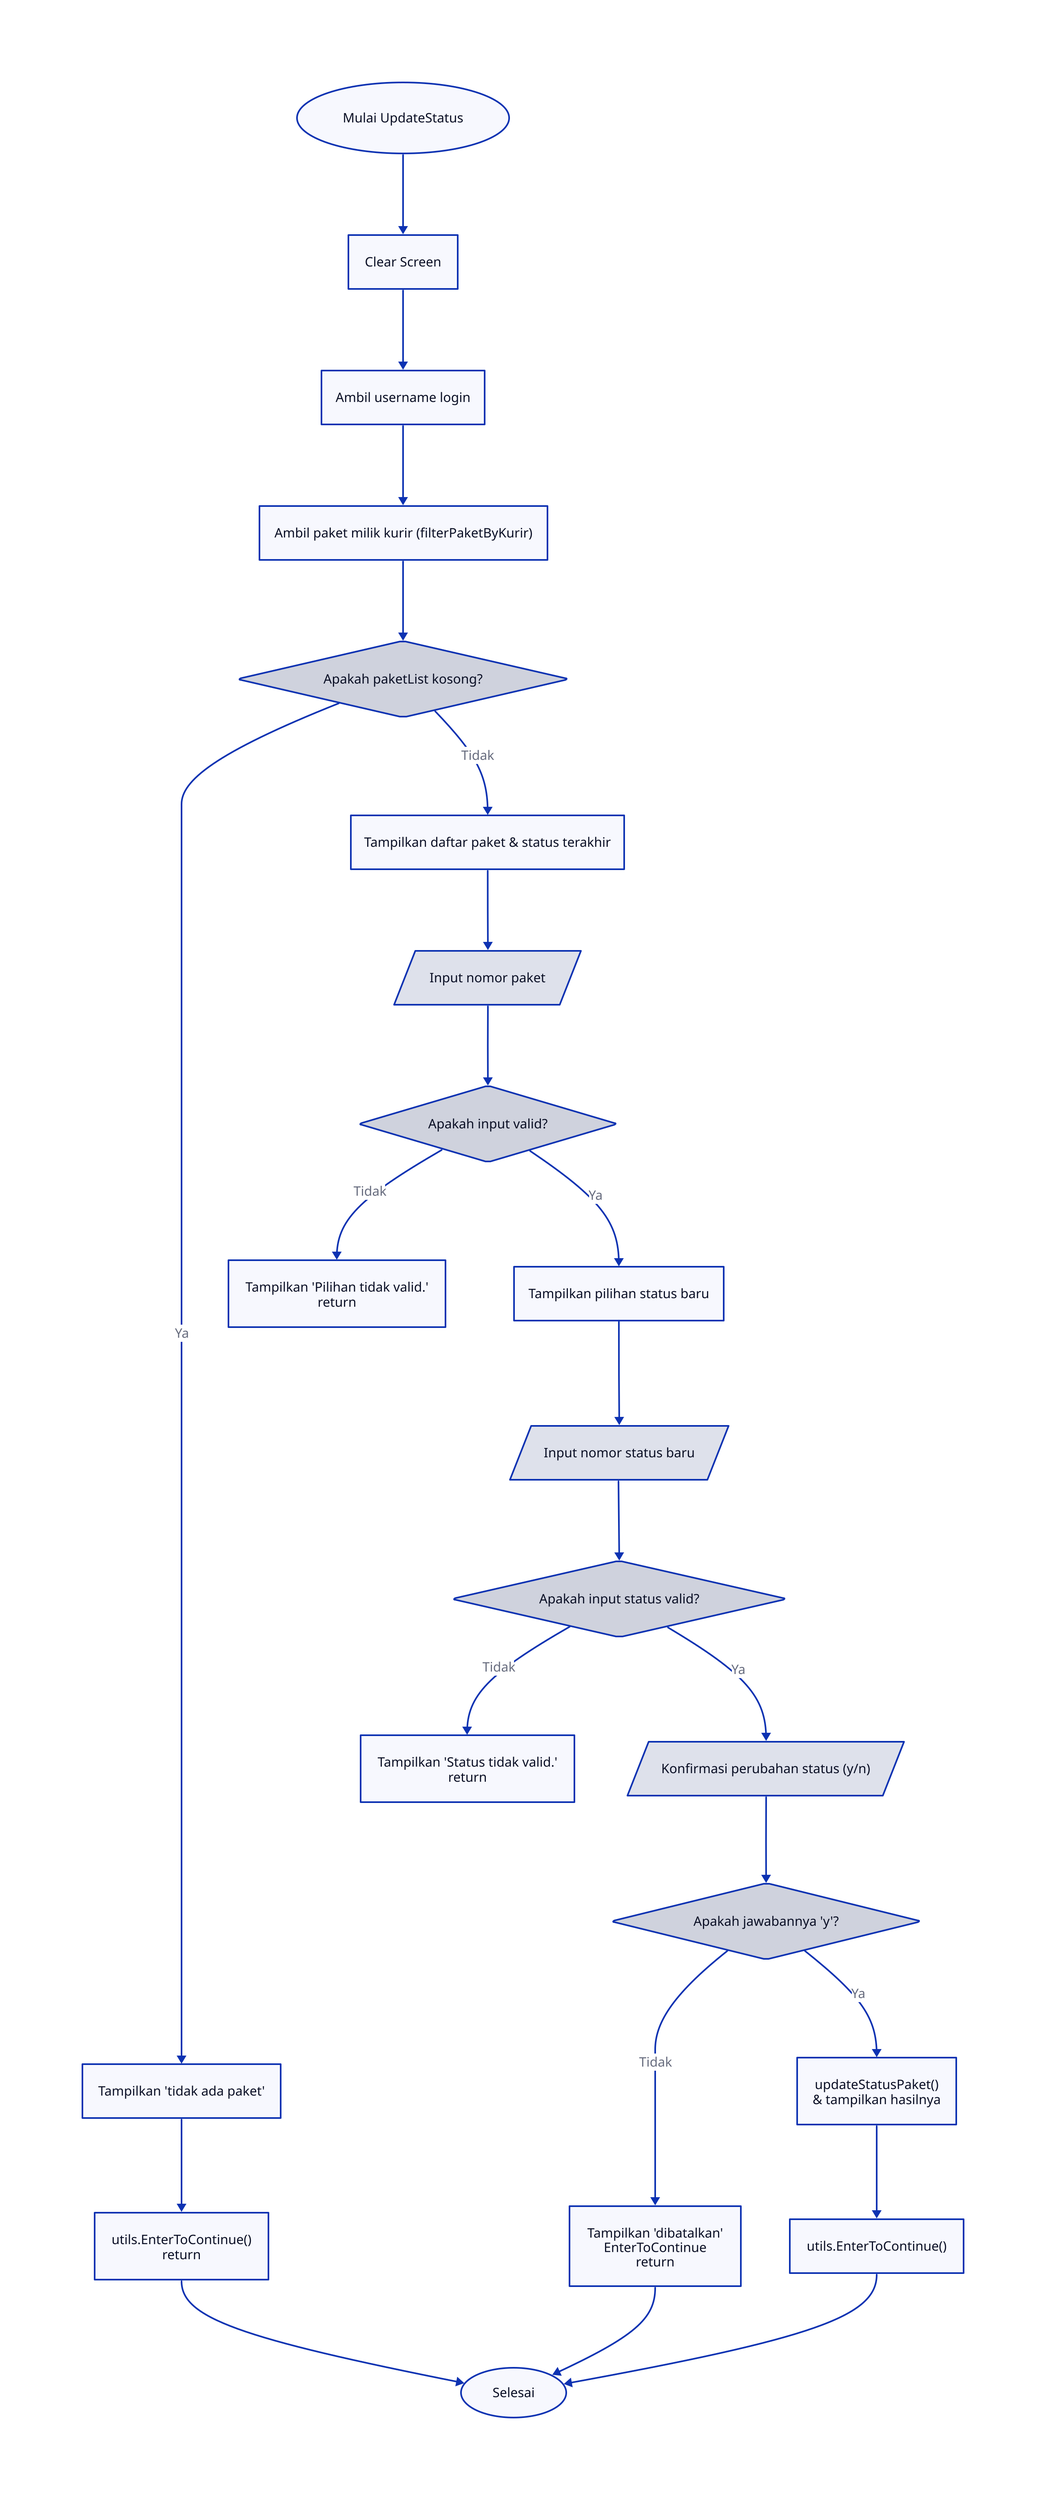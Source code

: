 direction: down

start: "Mulai UpdateStatus" {
  shape: oval
}

clear: "Clear Screen" {
  shape: rectangle
}

getUsername: "Ambil username login" {
  shape: rectangle
}

filterPaket: "Ambil paket milik kurir (filterPaketByKurir)" {
  shape: rectangle
}

cekKosong: "Apakah paketList kosong?" {
  shape: diamond
}

showTidakAda: "Tampilkan 'tidak ada paket'" {
  shape: rectangle
}

returnKosong: "utils.EnterToContinue()\nreturn" {
  shape: rectangle
}

tampilkanDaftar: "Tampilkan daftar paket & status terakhir" {
  shape: rectangle
}

inputPaket: "Input nomor paket" {
  shape: parallelogram
}

validasiPaket: "Apakah input valid?" {
  shape: diamond
}

returnPaketInvalid: "Tampilkan 'Pilihan tidak valid.'\nreturn" {
  shape: rectangle
}

tampilkanStatus: "Tampilkan pilihan status baru" {
  shape: rectangle
}

inputStatus: "Input nomor status baru" {
  shape: parallelogram
}

validasiStatus: "Apakah input status valid?" {
  shape: diamond
}

returnStatusInvalid: "Tampilkan 'Status tidak valid.'\nreturn" {
  shape: rectangle
}

konfirmasi: "Konfirmasi perubahan status (y/n)" {
  shape: parallelogram
}

cekKonfirmasi: "Apakah jawabannya 'y'?" {
  shape: diamond
}

dibatalkan: "Tampilkan 'dibatalkan'\nEnterToContinue\nreturn" {
  shape: rectangle
}

update: "updateStatusPaket()\n& tampilkan hasilnya" {
  shape: rectangle
}

waitEnter: "utils.EnterToContinue()" {
  shape: rectangle
}

end: "Selesai" {
  shape: oval
}

start -> clear -> getUsername -> filterPaket -> cekKosong
cekKosong -> showTidakAda: Ya
showTidakAda -> returnKosong -> end

cekKosong -> tampilkanDaftar: Tidak
tampilkanDaftar -> inputPaket -> validasiPaket

validasiPaket -> returnPaketInvalid: Tidak
validasiPaket -> tampilkanStatus: Ya

tampilkanStatus -> inputStatus -> validasiStatus
validasiStatus -> returnStatusInvalid: Tidak
validasiStatus -> konfirmasi: Ya

konfirmasi -> cekKonfirmasi
cekKonfirmasi -> dibatalkan: Tidak
cekKonfirmasi -> update: Ya

update -> waitEnter -> end
dibatalkan -> end
